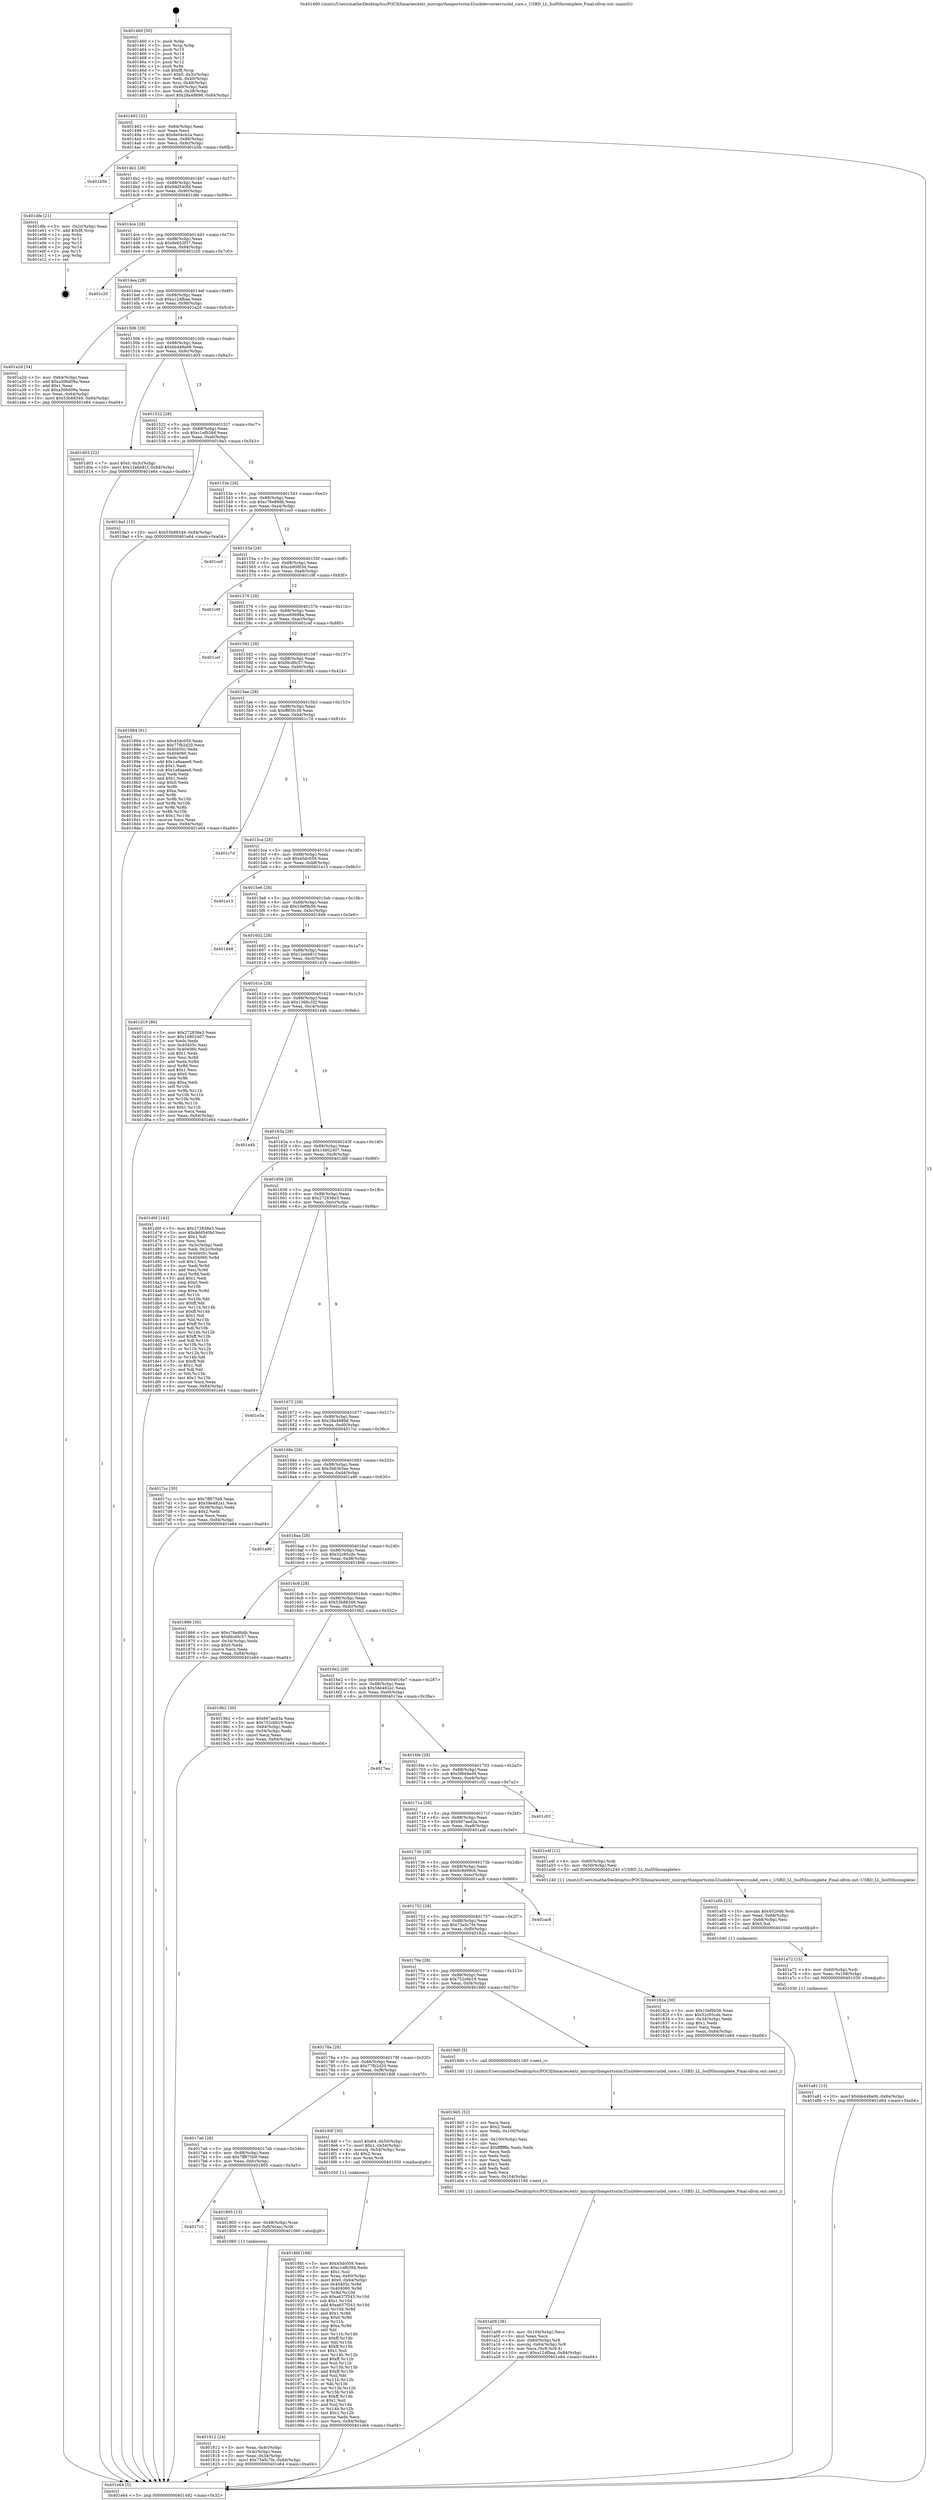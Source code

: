 digraph "0x401460" {
  label = "0x401460 (/mnt/c/Users/mathe/Desktop/tcc/POCII/binaries/extr_micropythonportsstm32usbdevcoresrcusbd_core.c_USBD_LL_IsoINIncomplete_Final-ollvm.out::main(0))"
  labelloc = "t"
  node[shape=record]

  Entry [label="",width=0.3,height=0.3,shape=circle,fillcolor=black,style=filled]
  "0x401492" [label="{
     0x401492 [32]\l
     | [instrs]\l
     &nbsp;&nbsp;0x401492 \<+6\>: mov -0x84(%rbp),%eax\l
     &nbsp;&nbsp;0x401498 \<+2\>: mov %eax,%ecx\l
     &nbsp;&nbsp;0x40149a \<+6\>: sub $0x8e04cb2a,%ecx\l
     &nbsp;&nbsp;0x4014a0 \<+6\>: mov %eax,-0x88(%rbp)\l
     &nbsp;&nbsp;0x4014a6 \<+6\>: mov %ecx,-0x8c(%rbp)\l
     &nbsp;&nbsp;0x4014ac \<+6\>: je 0000000000401b5b \<main+0x6fb\>\l
  }"]
  "0x401b5b" [label="{
     0x401b5b\l
  }", style=dashed]
  "0x4014b2" [label="{
     0x4014b2 [28]\l
     | [instrs]\l
     &nbsp;&nbsp;0x4014b2 \<+5\>: jmp 00000000004014b7 \<main+0x57\>\l
     &nbsp;&nbsp;0x4014b7 \<+6\>: mov -0x88(%rbp),%eax\l
     &nbsp;&nbsp;0x4014bd \<+5\>: sub $0x9dd540bf,%eax\l
     &nbsp;&nbsp;0x4014c2 \<+6\>: mov %eax,-0x90(%rbp)\l
     &nbsp;&nbsp;0x4014c8 \<+6\>: je 0000000000401dfe \<main+0x99e\>\l
  }"]
  Exit [label="",width=0.3,height=0.3,shape=circle,fillcolor=black,style=filled,peripheries=2]
  "0x401dfe" [label="{
     0x401dfe [21]\l
     | [instrs]\l
     &nbsp;&nbsp;0x401dfe \<+3\>: mov -0x2c(%rbp),%eax\l
     &nbsp;&nbsp;0x401e01 \<+7\>: add $0xf8,%rsp\l
     &nbsp;&nbsp;0x401e08 \<+1\>: pop %rbx\l
     &nbsp;&nbsp;0x401e09 \<+2\>: pop %r12\l
     &nbsp;&nbsp;0x401e0b \<+2\>: pop %r13\l
     &nbsp;&nbsp;0x401e0d \<+2\>: pop %r14\l
     &nbsp;&nbsp;0x401e0f \<+2\>: pop %r15\l
     &nbsp;&nbsp;0x401e11 \<+1\>: pop %rbp\l
     &nbsp;&nbsp;0x401e12 \<+1\>: ret\l
  }"]
  "0x4014ce" [label="{
     0x4014ce [28]\l
     | [instrs]\l
     &nbsp;&nbsp;0x4014ce \<+5\>: jmp 00000000004014d3 \<main+0x73\>\l
     &nbsp;&nbsp;0x4014d3 \<+6\>: mov -0x88(%rbp),%eax\l
     &nbsp;&nbsp;0x4014d9 \<+5\>: sub $0x9e653f37,%eax\l
     &nbsp;&nbsp;0x4014de \<+6\>: mov %eax,-0x94(%rbp)\l
     &nbsp;&nbsp;0x4014e4 \<+6\>: je 0000000000401c20 \<main+0x7c0\>\l
  }"]
  "0x401a81" [label="{
     0x401a81 [15]\l
     | [instrs]\l
     &nbsp;&nbsp;0x401a81 \<+10\>: movl $0xbb449a06,-0x84(%rbp)\l
     &nbsp;&nbsp;0x401a8b \<+5\>: jmp 0000000000401e64 \<main+0xa04\>\l
  }"]
  "0x401c20" [label="{
     0x401c20\l
  }", style=dashed]
  "0x4014ea" [label="{
     0x4014ea [28]\l
     | [instrs]\l
     &nbsp;&nbsp;0x4014ea \<+5\>: jmp 00000000004014ef \<main+0x8f\>\l
     &nbsp;&nbsp;0x4014ef \<+6\>: mov -0x88(%rbp),%eax\l
     &nbsp;&nbsp;0x4014f5 \<+5\>: sub $0xa124fbaa,%eax\l
     &nbsp;&nbsp;0x4014fa \<+6\>: mov %eax,-0x98(%rbp)\l
     &nbsp;&nbsp;0x401500 \<+6\>: je 0000000000401a2d \<main+0x5cd\>\l
  }"]
  "0x401a72" [label="{
     0x401a72 [15]\l
     | [instrs]\l
     &nbsp;&nbsp;0x401a72 \<+4\>: mov -0x60(%rbp),%rdi\l
     &nbsp;&nbsp;0x401a76 \<+6\>: mov %eax,-0x108(%rbp)\l
     &nbsp;&nbsp;0x401a7c \<+5\>: call 0000000000401030 \<free@plt\>\l
     | [calls]\l
     &nbsp;&nbsp;0x401030 \{1\} (unknown)\l
  }"]
  "0x401a2d" [label="{
     0x401a2d [34]\l
     | [instrs]\l
     &nbsp;&nbsp;0x401a2d \<+3\>: mov -0x64(%rbp),%eax\l
     &nbsp;&nbsp;0x401a30 \<+5\>: add $0xa306d09a,%eax\l
     &nbsp;&nbsp;0x401a35 \<+3\>: add $0x1,%eax\l
     &nbsp;&nbsp;0x401a38 \<+5\>: sub $0xa306d09a,%eax\l
     &nbsp;&nbsp;0x401a3d \<+3\>: mov %eax,-0x64(%rbp)\l
     &nbsp;&nbsp;0x401a40 \<+10\>: movl $0x53b88349,-0x84(%rbp)\l
     &nbsp;&nbsp;0x401a4a \<+5\>: jmp 0000000000401e64 \<main+0xa04\>\l
  }"]
  "0x401506" [label="{
     0x401506 [28]\l
     | [instrs]\l
     &nbsp;&nbsp;0x401506 \<+5\>: jmp 000000000040150b \<main+0xab\>\l
     &nbsp;&nbsp;0x40150b \<+6\>: mov -0x88(%rbp),%eax\l
     &nbsp;&nbsp;0x401511 \<+5\>: sub $0xbb449a06,%eax\l
     &nbsp;&nbsp;0x401516 \<+6\>: mov %eax,-0x9c(%rbp)\l
     &nbsp;&nbsp;0x40151c \<+6\>: je 0000000000401d03 \<main+0x8a3\>\l
  }"]
  "0x401a5b" [label="{
     0x401a5b [23]\l
     | [instrs]\l
     &nbsp;&nbsp;0x401a5b \<+10\>: movabs $0x4020d6,%rdi\l
     &nbsp;&nbsp;0x401a65 \<+3\>: mov %eax,-0x68(%rbp)\l
     &nbsp;&nbsp;0x401a68 \<+3\>: mov -0x68(%rbp),%esi\l
     &nbsp;&nbsp;0x401a6b \<+2\>: mov $0x0,%al\l
     &nbsp;&nbsp;0x401a6d \<+5\>: call 0000000000401040 \<printf@plt\>\l
     | [calls]\l
     &nbsp;&nbsp;0x401040 \{1\} (unknown)\l
  }"]
  "0x401d03" [label="{
     0x401d03 [22]\l
     | [instrs]\l
     &nbsp;&nbsp;0x401d03 \<+7\>: movl $0x0,-0x3c(%rbp)\l
     &nbsp;&nbsp;0x401d0a \<+10\>: movl $0x12ebb81f,-0x84(%rbp)\l
     &nbsp;&nbsp;0x401d14 \<+5\>: jmp 0000000000401e64 \<main+0xa04\>\l
  }"]
  "0x401522" [label="{
     0x401522 [28]\l
     | [instrs]\l
     &nbsp;&nbsp;0x401522 \<+5\>: jmp 0000000000401527 \<main+0xc7\>\l
     &nbsp;&nbsp;0x401527 \<+6\>: mov -0x88(%rbp),%eax\l
     &nbsp;&nbsp;0x40152d \<+5\>: sub $0xc1efb39d,%eax\l
     &nbsp;&nbsp;0x401532 \<+6\>: mov %eax,-0xa0(%rbp)\l
     &nbsp;&nbsp;0x401538 \<+6\>: je 00000000004019a3 \<main+0x543\>\l
  }"]
  "0x401a09" [label="{
     0x401a09 [36]\l
     | [instrs]\l
     &nbsp;&nbsp;0x401a09 \<+6\>: mov -0x104(%rbp),%ecx\l
     &nbsp;&nbsp;0x401a0f \<+3\>: imul %eax,%ecx\l
     &nbsp;&nbsp;0x401a12 \<+4\>: mov -0x60(%rbp),%r8\l
     &nbsp;&nbsp;0x401a16 \<+4\>: movslq -0x64(%rbp),%r9\l
     &nbsp;&nbsp;0x401a1a \<+4\>: mov %ecx,(%r8,%r9,4)\l
     &nbsp;&nbsp;0x401a1e \<+10\>: movl $0xa124fbaa,-0x84(%rbp)\l
     &nbsp;&nbsp;0x401a28 \<+5\>: jmp 0000000000401e64 \<main+0xa04\>\l
  }"]
  "0x4019a3" [label="{
     0x4019a3 [15]\l
     | [instrs]\l
     &nbsp;&nbsp;0x4019a3 \<+10\>: movl $0x53b88349,-0x84(%rbp)\l
     &nbsp;&nbsp;0x4019ad \<+5\>: jmp 0000000000401e64 \<main+0xa04\>\l
  }"]
  "0x40153e" [label="{
     0x40153e [28]\l
     | [instrs]\l
     &nbsp;&nbsp;0x40153e \<+5\>: jmp 0000000000401543 \<main+0xe3\>\l
     &nbsp;&nbsp;0x401543 \<+6\>: mov -0x88(%rbp),%eax\l
     &nbsp;&nbsp;0x401549 \<+5\>: sub $0xc76e89db,%eax\l
     &nbsp;&nbsp;0x40154e \<+6\>: mov %eax,-0xa4(%rbp)\l
     &nbsp;&nbsp;0x401554 \<+6\>: je 0000000000401ce0 \<main+0x880\>\l
  }"]
  "0x4019d5" [label="{
     0x4019d5 [52]\l
     | [instrs]\l
     &nbsp;&nbsp;0x4019d5 \<+2\>: xor %ecx,%ecx\l
     &nbsp;&nbsp;0x4019d7 \<+5\>: mov $0x2,%edx\l
     &nbsp;&nbsp;0x4019dc \<+6\>: mov %edx,-0x100(%rbp)\l
     &nbsp;&nbsp;0x4019e2 \<+1\>: cltd\l
     &nbsp;&nbsp;0x4019e3 \<+6\>: mov -0x100(%rbp),%esi\l
     &nbsp;&nbsp;0x4019e9 \<+2\>: idiv %esi\l
     &nbsp;&nbsp;0x4019eb \<+6\>: imul $0xfffffffe,%edx,%edx\l
     &nbsp;&nbsp;0x4019f1 \<+2\>: mov %ecx,%edi\l
     &nbsp;&nbsp;0x4019f3 \<+2\>: sub %edx,%edi\l
     &nbsp;&nbsp;0x4019f5 \<+2\>: mov %ecx,%edx\l
     &nbsp;&nbsp;0x4019f7 \<+3\>: sub $0x1,%edx\l
     &nbsp;&nbsp;0x4019fa \<+2\>: add %edx,%edi\l
     &nbsp;&nbsp;0x4019fc \<+2\>: sub %edi,%ecx\l
     &nbsp;&nbsp;0x4019fe \<+6\>: mov %ecx,-0x104(%rbp)\l
     &nbsp;&nbsp;0x401a04 \<+5\>: call 0000000000401160 \<next_i\>\l
     | [calls]\l
     &nbsp;&nbsp;0x401160 \{1\} (/mnt/c/Users/mathe/Desktop/tcc/POCII/binaries/extr_micropythonportsstm32usbdevcoresrcusbd_core.c_USBD_LL_IsoINIncomplete_Final-ollvm.out::next_i)\l
  }"]
  "0x401ce0" [label="{
     0x401ce0\l
  }", style=dashed]
  "0x40155a" [label="{
     0x40155a [28]\l
     | [instrs]\l
     &nbsp;&nbsp;0x40155a \<+5\>: jmp 000000000040155f \<main+0xff\>\l
     &nbsp;&nbsp;0x40155f \<+6\>: mov -0x88(%rbp),%eax\l
     &nbsp;&nbsp;0x401565 \<+5\>: sub $0xcb95f03d,%eax\l
     &nbsp;&nbsp;0x40156a \<+6\>: mov %eax,-0xa8(%rbp)\l
     &nbsp;&nbsp;0x401570 \<+6\>: je 0000000000401c9f \<main+0x83f\>\l
  }"]
  "0x4018fd" [label="{
     0x4018fd [166]\l
     | [instrs]\l
     &nbsp;&nbsp;0x4018fd \<+5\>: mov $0x45dc059,%ecx\l
     &nbsp;&nbsp;0x401902 \<+5\>: mov $0xc1efb39d,%edx\l
     &nbsp;&nbsp;0x401907 \<+3\>: mov $0x1,%sil\l
     &nbsp;&nbsp;0x40190a \<+4\>: mov %rax,-0x60(%rbp)\l
     &nbsp;&nbsp;0x40190e \<+7\>: movl $0x0,-0x64(%rbp)\l
     &nbsp;&nbsp;0x401915 \<+8\>: mov 0x40405c,%r8d\l
     &nbsp;&nbsp;0x40191d \<+8\>: mov 0x404060,%r9d\l
     &nbsp;&nbsp;0x401925 \<+3\>: mov %r8d,%r10d\l
     &nbsp;&nbsp;0x401928 \<+7\>: sub $0xa637f343,%r10d\l
     &nbsp;&nbsp;0x40192f \<+4\>: sub $0x1,%r10d\l
     &nbsp;&nbsp;0x401933 \<+7\>: add $0xa637f343,%r10d\l
     &nbsp;&nbsp;0x40193a \<+4\>: imul %r10d,%r8d\l
     &nbsp;&nbsp;0x40193e \<+4\>: and $0x1,%r8d\l
     &nbsp;&nbsp;0x401942 \<+4\>: cmp $0x0,%r8d\l
     &nbsp;&nbsp;0x401946 \<+4\>: sete %r11b\l
     &nbsp;&nbsp;0x40194a \<+4\>: cmp $0xa,%r9d\l
     &nbsp;&nbsp;0x40194e \<+3\>: setl %bl\l
     &nbsp;&nbsp;0x401951 \<+3\>: mov %r11b,%r14b\l
     &nbsp;&nbsp;0x401954 \<+4\>: xor $0xff,%r14b\l
     &nbsp;&nbsp;0x401958 \<+3\>: mov %bl,%r15b\l
     &nbsp;&nbsp;0x40195b \<+4\>: xor $0xff,%r15b\l
     &nbsp;&nbsp;0x40195f \<+4\>: xor $0x1,%sil\l
     &nbsp;&nbsp;0x401963 \<+3\>: mov %r14b,%r12b\l
     &nbsp;&nbsp;0x401966 \<+4\>: and $0xff,%r12b\l
     &nbsp;&nbsp;0x40196a \<+3\>: and %sil,%r11b\l
     &nbsp;&nbsp;0x40196d \<+3\>: mov %r15b,%r13b\l
     &nbsp;&nbsp;0x401970 \<+4\>: and $0xff,%r13b\l
     &nbsp;&nbsp;0x401974 \<+3\>: and %sil,%bl\l
     &nbsp;&nbsp;0x401977 \<+3\>: or %r11b,%r12b\l
     &nbsp;&nbsp;0x40197a \<+3\>: or %bl,%r13b\l
     &nbsp;&nbsp;0x40197d \<+3\>: xor %r13b,%r12b\l
     &nbsp;&nbsp;0x401980 \<+3\>: or %r15b,%r14b\l
     &nbsp;&nbsp;0x401983 \<+4\>: xor $0xff,%r14b\l
     &nbsp;&nbsp;0x401987 \<+4\>: or $0x1,%sil\l
     &nbsp;&nbsp;0x40198b \<+3\>: and %sil,%r14b\l
     &nbsp;&nbsp;0x40198e \<+3\>: or %r14b,%r12b\l
     &nbsp;&nbsp;0x401991 \<+4\>: test $0x1,%r12b\l
     &nbsp;&nbsp;0x401995 \<+3\>: cmovne %edx,%ecx\l
     &nbsp;&nbsp;0x401998 \<+6\>: mov %ecx,-0x84(%rbp)\l
     &nbsp;&nbsp;0x40199e \<+5\>: jmp 0000000000401e64 \<main+0xa04\>\l
  }"]
  "0x401c9f" [label="{
     0x401c9f\l
  }", style=dashed]
  "0x401576" [label="{
     0x401576 [28]\l
     | [instrs]\l
     &nbsp;&nbsp;0x401576 \<+5\>: jmp 000000000040157b \<main+0x11b\>\l
     &nbsp;&nbsp;0x40157b \<+6\>: mov -0x88(%rbp),%eax\l
     &nbsp;&nbsp;0x401581 \<+5\>: sub $0xce60698a,%eax\l
     &nbsp;&nbsp;0x401586 \<+6\>: mov %eax,-0xac(%rbp)\l
     &nbsp;&nbsp;0x40158c \<+6\>: je 0000000000401cef \<main+0x88f\>\l
  }"]
  "0x401812" [label="{
     0x401812 [24]\l
     | [instrs]\l
     &nbsp;&nbsp;0x401812 \<+3\>: mov %eax,-0x4c(%rbp)\l
     &nbsp;&nbsp;0x401815 \<+3\>: mov -0x4c(%rbp),%eax\l
     &nbsp;&nbsp;0x401818 \<+3\>: mov %eax,-0x34(%rbp)\l
     &nbsp;&nbsp;0x40181b \<+10\>: movl $0x73a5c7fe,-0x84(%rbp)\l
     &nbsp;&nbsp;0x401825 \<+5\>: jmp 0000000000401e64 \<main+0xa04\>\l
  }"]
  "0x401cef" [label="{
     0x401cef\l
  }", style=dashed]
  "0x401592" [label="{
     0x401592 [28]\l
     | [instrs]\l
     &nbsp;&nbsp;0x401592 \<+5\>: jmp 0000000000401597 \<main+0x137\>\l
     &nbsp;&nbsp;0x401597 \<+6\>: mov -0x88(%rbp),%eax\l
     &nbsp;&nbsp;0x40159d \<+5\>: sub $0xfdcd0c57,%eax\l
     &nbsp;&nbsp;0x4015a2 \<+6\>: mov %eax,-0xb0(%rbp)\l
     &nbsp;&nbsp;0x4015a8 \<+6\>: je 0000000000401884 \<main+0x424\>\l
  }"]
  "0x4017c2" [label="{
     0x4017c2\l
  }", style=dashed]
  "0x401884" [label="{
     0x401884 [91]\l
     | [instrs]\l
     &nbsp;&nbsp;0x401884 \<+5\>: mov $0x45dc059,%eax\l
     &nbsp;&nbsp;0x401889 \<+5\>: mov $0x77fb2d20,%ecx\l
     &nbsp;&nbsp;0x40188e \<+7\>: mov 0x40405c,%edx\l
     &nbsp;&nbsp;0x401895 \<+7\>: mov 0x404060,%esi\l
     &nbsp;&nbsp;0x40189c \<+2\>: mov %edx,%edi\l
     &nbsp;&nbsp;0x40189e \<+6\>: add $0x1a8aaee6,%edi\l
     &nbsp;&nbsp;0x4018a4 \<+3\>: sub $0x1,%edi\l
     &nbsp;&nbsp;0x4018a7 \<+6\>: sub $0x1a8aaee6,%edi\l
     &nbsp;&nbsp;0x4018ad \<+3\>: imul %edi,%edx\l
     &nbsp;&nbsp;0x4018b0 \<+3\>: and $0x1,%edx\l
     &nbsp;&nbsp;0x4018b3 \<+3\>: cmp $0x0,%edx\l
     &nbsp;&nbsp;0x4018b6 \<+4\>: sete %r8b\l
     &nbsp;&nbsp;0x4018ba \<+3\>: cmp $0xa,%esi\l
     &nbsp;&nbsp;0x4018bd \<+4\>: setl %r9b\l
     &nbsp;&nbsp;0x4018c1 \<+3\>: mov %r8b,%r10b\l
     &nbsp;&nbsp;0x4018c4 \<+3\>: and %r9b,%r10b\l
     &nbsp;&nbsp;0x4018c7 \<+3\>: xor %r9b,%r8b\l
     &nbsp;&nbsp;0x4018ca \<+3\>: or %r8b,%r10b\l
     &nbsp;&nbsp;0x4018cd \<+4\>: test $0x1,%r10b\l
     &nbsp;&nbsp;0x4018d1 \<+3\>: cmovne %ecx,%eax\l
     &nbsp;&nbsp;0x4018d4 \<+6\>: mov %eax,-0x84(%rbp)\l
     &nbsp;&nbsp;0x4018da \<+5\>: jmp 0000000000401e64 \<main+0xa04\>\l
  }"]
  "0x4015ae" [label="{
     0x4015ae [28]\l
     | [instrs]\l
     &nbsp;&nbsp;0x4015ae \<+5\>: jmp 00000000004015b3 \<main+0x153\>\l
     &nbsp;&nbsp;0x4015b3 \<+6\>: mov -0x88(%rbp),%eax\l
     &nbsp;&nbsp;0x4015b9 \<+5\>: sub $0xff95fc39,%eax\l
     &nbsp;&nbsp;0x4015be \<+6\>: mov %eax,-0xb4(%rbp)\l
     &nbsp;&nbsp;0x4015c4 \<+6\>: je 0000000000401c7d \<main+0x81d\>\l
  }"]
  "0x401805" [label="{
     0x401805 [13]\l
     | [instrs]\l
     &nbsp;&nbsp;0x401805 \<+4\>: mov -0x48(%rbp),%rax\l
     &nbsp;&nbsp;0x401809 \<+4\>: mov 0x8(%rax),%rdi\l
     &nbsp;&nbsp;0x40180d \<+5\>: call 0000000000401060 \<atoi@plt\>\l
     | [calls]\l
     &nbsp;&nbsp;0x401060 \{1\} (unknown)\l
  }"]
  "0x401c7d" [label="{
     0x401c7d\l
  }", style=dashed]
  "0x4015ca" [label="{
     0x4015ca [28]\l
     | [instrs]\l
     &nbsp;&nbsp;0x4015ca \<+5\>: jmp 00000000004015cf \<main+0x16f\>\l
     &nbsp;&nbsp;0x4015cf \<+6\>: mov -0x88(%rbp),%eax\l
     &nbsp;&nbsp;0x4015d5 \<+5\>: sub $0x45dc059,%eax\l
     &nbsp;&nbsp;0x4015da \<+6\>: mov %eax,-0xb8(%rbp)\l
     &nbsp;&nbsp;0x4015e0 \<+6\>: je 0000000000401e13 \<main+0x9b3\>\l
  }"]
  "0x4017a6" [label="{
     0x4017a6 [28]\l
     | [instrs]\l
     &nbsp;&nbsp;0x4017a6 \<+5\>: jmp 00000000004017ab \<main+0x34b\>\l
     &nbsp;&nbsp;0x4017ab \<+6\>: mov -0x88(%rbp),%eax\l
     &nbsp;&nbsp;0x4017b1 \<+5\>: sub $0x7ff875b9,%eax\l
     &nbsp;&nbsp;0x4017b6 \<+6\>: mov %eax,-0xfc(%rbp)\l
     &nbsp;&nbsp;0x4017bc \<+6\>: je 0000000000401805 \<main+0x3a5\>\l
  }"]
  "0x401e13" [label="{
     0x401e13\l
  }", style=dashed]
  "0x4015e6" [label="{
     0x4015e6 [28]\l
     | [instrs]\l
     &nbsp;&nbsp;0x4015e6 \<+5\>: jmp 00000000004015eb \<main+0x18b\>\l
     &nbsp;&nbsp;0x4015eb \<+6\>: mov -0x88(%rbp),%eax\l
     &nbsp;&nbsp;0x4015f1 \<+5\>: sub $0x10ef9b56,%eax\l
     &nbsp;&nbsp;0x4015f6 \<+6\>: mov %eax,-0xbc(%rbp)\l
     &nbsp;&nbsp;0x4015fc \<+6\>: je 0000000000401848 \<main+0x3e8\>\l
  }"]
  "0x4018df" [label="{
     0x4018df [30]\l
     | [instrs]\l
     &nbsp;&nbsp;0x4018df \<+7\>: movl $0x64,-0x50(%rbp)\l
     &nbsp;&nbsp;0x4018e6 \<+7\>: movl $0x1,-0x54(%rbp)\l
     &nbsp;&nbsp;0x4018ed \<+4\>: movslq -0x54(%rbp),%rax\l
     &nbsp;&nbsp;0x4018f1 \<+4\>: shl $0x2,%rax\l
     &nbsp;&nbsp;0x4018f5 \<+3\>: mov %rax,%rdi\l
     &nbsp;&nbsp;0x4018f8 \<+5\>: call 0000000000401050 \<malloc@plt\>\l
     | [calls]\l
     &nbsp;&nbsp;0x401050 \{1\} (unknown)\l
  }"]
  "0x401848" [label="{
     0x401848\l
  }", style=dashed]
  "0x401602" [label="{
     0x401602 [28]\l
     | [instrs]\l
     &nbsp;&nbsp;0x401602 \<+5\>: jmp 0000000000401607 \<main+0x1a7\>\l
     &nbsp;&nbsp;0x401607 \<+6\>: mov -0x88(%rbp),%eax\l
     &nbsp;&nbsp;0x40160d \<+5\>: sub $0x12ebb81f,%eax\l
     &nbsp;&nbsp;0x401612 \<+6\>: mov %eax,-0xc0(%rbp)\l
     &nbsp;&nbsp;0x401618 \<+6\>: je 0000000000401d19 \<main+0x8b9\>\l
  }"]
  "0x40178a" [label="{
     0x40178a [28]\l
     | [instrs]\l
     &nbsp;&nbsp;0x40178a \<+5\>: jmp 000000000040178f \<main+0x32f\>\l
     &nbsp;&nbsp;0x40178f \<+6\>: mov -0x88(%rbp),%eax\l
     &nbsp;&nbsp;0x401795 \<+5\>: sub $0x77fb2d20,%eax\l
     &nbsp;&nbsp;0x40179a \<+6\>: mov %eax,-0xf8(%rbp)\l
     &nbsp;&nbsp;0x4017a0 \<+6\>: je 00000000004018df \<main+0x47f\>\l
  }"]
  "0x401d19" [label="{
     0x401d19 [86]\l
     | [instrs]\l
     &nbsp;&nbsp;0x401d19 \<+5\>: mov $0x272838e3,%eax\l
     &nbsp;&nbsp;0x401d1e \<+5\>: mov $0x14802407,%ecx\l
     &nbsp;&nbsp;0x401d23 \<+2\>: xor %edx,%edx\l
     &nbsp;&nbsp;0x401d25 \<+7\>: mov 0x40405c,%esi\l
     &nbsp;&nbsp;0x401d2c \<+7\>: mov 0x404060,%edi\l
     &nbsp;&nbsp;0x401d33 \<+3\>: sub $0x1,%edx\l
     &nbsp;&nbsp;0x401d36 \<+3\>: mov %esi,%r8d\l
     &nbsp;&nbsp;0x401d39 \<+3\>: add %edx,%r8d\l
     &nbsp;&nbsp;0x401d3c \<+4\>: imul %r8d,%esi\l
     &nbsp;&nbsp;0x401d40 \<+3\>: and $0x1,%esi\l
     &nbsp;&nbsp;0x401d43 \<+3\>: cmp $0x0,%esi\l
     &nbsp;&nbsp;0x401d46 \<+4\>: sete %r9b\l
     &nbsp;&nbsp;0x401d4a \<+3\>: cmp $0xa,%edi\l
     &nbsp;&nbsp;0x401d4d \<+4\>: setl %r10b\l
     &nbsp;&nbsp;0x401d51 \<+3\>: mov %r9b,%r11b\l
     &nbsp;&nbsp;0x401d54 \<+3\>: and %r10b,%r11b\l
     &nbsp;&nbsp;0x401d57 \<+3\>: xor %r10b,%r9b\l
     &nbsp;&nbsp;0x401d5a \<+3\>: or %r9b,%r11b\l
     &nbsp;&nbsp;0x401d5d \<+4\>: test $0x1,%r11b\l
     &nbsp;&nbsp;0x401d61 \<+3\>: cmovne %ecx,%eax\l
     &nbsp;&nbsp;0x401d64 \<+6\>: mov %eax,-0x84(%rbp)\l
     &nbsp;&nbsp;0x401d6a \<+5\>: jmp 0000000000401e64 \<main+0xa04\>\l
  }"]
  "0x40161e" [label="{
     0x40161e [28]\l
     | [instrs]\l
     &nbsp;&nbsp;0x40161e \<+5\>: jmp 0000000000401623 \<main+0x1c3\>\l
     &nbsp;&nbsp;0x401623 \<+6\>: mov -0x88(%rbp),%eax\l
     &nbsp;&nbsp;0x401629 \<+5\>: sub $0x1366c32f,%eax\l
     &nbsp;&nbsp;0x40162e \<+6\>: mov %eax,-0xc4(%rbp)\l
     &nbsp;&nbsp;0x401634 \<+6\>: je 0000000000401e4b \<main+0x9eb\>\l
  }"]
  "0x4019d0" [label="{
     0x4019d0 [5]\l
     | [instrs]\l
     &nbsp;&nbsp;0x4019d0 \<+5\>: call 0000000000401160 \<next_i\>\l
     | [calls]\l
     &nbsp;&nbsp;0x401160 \{1\} (/mnt/c/Users/mathe/Desktop/tcc/POCII/binaries/extr_micropythonportsstm32usbdevcoresrcusbd_core.c_USBD_LL_IsoINIncomplete_Final-ollvm.out::next_i)\l
  }"]
  "0x401e4b" [label="{
     0x401e4b\l
  }", style=dashed]
  "0x40163a" [label="{
     0x40163a [28]\l
     | [instrs]\l
     &nbsp;&nbsp;0x40163a \<+5\>: jmp 000000000040163f \<main+0x1df\>\l
     &nbsp;&nbsp;0x40163f \<+6\>: mov -0x88(%rbp),%eax\l
     &nbsp;&nbsp;0x401645 \<+5\>: sub $0x14802407,%eax\l
     &nbsp;&nbsp;0x40164a \<+6\>: mov %eax,-0xc8(%rbp)\l
     &nbsp;&nbsp;0x401650 \<+6\>: je 0000000000401d6f \<main+0x90f\>\l
  }"]
  "0x40176e" [label="{
     0x40176e [28]\l
     | [instrs]\l
     &nbsp;&nbsp;0x40176e \<+5\>: jmp 0000000000401773 \<main+0x313\>\l
     &nbsp;&nbsp;0x401773 \<+6\>: mov -0x88(%rbp),%eax\l
     &nbsp;&nbsp;0x401779 \<+5\>: sub $0x752c6b19,%eax\l
     &nbsp;&nbsp;0x40177e \<+6\>: mov %eax,-0xf4(%rbp)\l
     &nbsp;&nbsp;0x401784 \<+6\>: je 00000000004019d0 \<main+0x570\>\l
  }"]
  "0x401d6f" [label="{
     0x401d6f [143]\l
     | [instrs]\l
     &nbsp;&nbsp;0x401d6f \<+5\>: mov $0x272838e3,%eax\l
     &nbsp;&nbsp;0x401d74 \<+5\>: mov $0x9dd540bf,%ecx\l
     &nbsp;&nbsp;0x401d79 \<+2\>: mov $0x1,%dl\l
     &nbsp;&nbsp;0x401d7b \<+2\>: xor %esi,%esi\l
     &nbsp;&nbsp;0x401d7d \<+3\>: mov -0x3c(%rbp),%edi\l
     &nbsp;&nbsp;0x401d80 \<+3\>: mov %edi,-0x2c(%rbp)\l
     &nbsp;&nbsp;0x401d83 \<+7\>: mov 0x40405c,%edi\l
     &nbsp;&nbsp;0x401d8a \<+8\>: mov 0x404060,%r8d\l
     &nbsp;&nbsp;0x401d92 \<+3\>: sub $0x1,%esi\l
     &nbsp;&nbsp;0x401d95 \<+3\>: mov %edi,%r9d\l
     &nbsp;&nbsp;0x401d98 \<+3\>: add %esi,%r9d\l
     &nbsp;&nbsp;0x401d9b \<+4\>: imul %r9d,%edi\l
     &nbsp;&nbsp;0x401d9f \<+3\>: and $0x1,%edi\l
     &nbsp;&nbsp;0x401da2 \<+3\>: cmp $0x0,%edi\l
     &nbsp;&nbsp;0x401da5 \<+4\>: sete %r10b\l
     &nbsp;&nbsp;0x401da9 \<+4\>: cmp $0xa,%r8d\l
     &nbsp;&nbsp;0x401dad \<+4\>: setl %r11b\l
     &nbsp;&nbsp;0x401db1 \<+3\>: mov %r10b,%bl\l
     &nbsp;&nbsp;0x401db4 \<+3\>: xor $0xff,%bl\l
     &nbsp;&nbsp;0x401db7 \<+3\>: mov %r11b,%r14b\l
     &nbsp;&nbsp;0x401dba \<+4\>: xor $0xff,%r14b\l
     &nbsp;&nbsp;0x401dbe \<+3\>: xor $0x1,%dl\l
     &nbsp;&nbsp;0x401dc1 \<+3\>: mov %bl,%r15b\l
     &nbsp;&nbsp;0x401dc4 \<+4\>: and $0xff,%r15b\l
     &nbsp;&nbsp;0x401dc8 \<+3\>: and %dl,%r10b\l
     &nbsp;&nbsp;0x401dcb \<+3\>: mov %r14b,%r12b\l
     &nbsp;&nbsp;0x401dce \<+4\>: and $0xff,%r12b\l
     &nbsp;&nbsp;0x401dd2 \<+3\>: and %dl,%r11b\l
     &nbsp;&nbsp;0x401dd5 \<+3\>: or %r10b,%r15b\l
     &nbsp;&nbsp;0x401dd8 \<+3\>: or %r11b,%r12b\l
     &nbsp;&nbsp;0x401ddb \<+3\>: xor %r12b,%r15b\l
     &nbsp;&nbsp;0x401dde \<+3\>: or %r14b,%bl\l
     &nbsp;&nbsp;0x401de1 \<+3\>: xor $0xff,%bl\l
     &nbsp;&nbsp;0x401de4 \<+3\>: or $0x1,%dl\l
     &nbsp;&nbsp;0x401de7 \<+2\>: and %dl,%bl\l
     &nbsp;&nbsp;0x401de9 \<+3\>: or %bl,%r15b\l
     &nbsp;&nbsp;0x401dec \<+4\>: test $0x1,%r15b\l
     &nbsp;&nbsp;0x401df0 \<+3\>: cmovne %ecx,%eax\l
     &nbsp;&nbsp;0x401df3 \<+6\>: mov %eax,-0x84(%rbp)\l
     &nbsp;&nbsp;0x401df9 \<+5\>: jmp 0000000000401e64 \<main+0xa04\>\l
  }"]
  "0x401656" [label="{
     0x401656 [28]\l
     | [instrs]\l
     &nbsp;&nbsp;0x401656 \<+5\>: jmp 000000000040165b \<main+0x1fb\>\l
     &nbsp;&nbsp;0x40165b \<+6\>: mov -0x88(%rbp),%eax\l
     &nbsp;&nbsp;0x401661 \<+5\>: sub $0x272838e3,%eax\l
     &nbsp;&nbsp;0x401666 \<+6\>: mov %eax,-0xcc(%rbp)\l
     &nbsp;&nbsp;0x40166c \<+6\>: je 0000000000401e5a \<main+0x9fa\>\l
  }"]
  "0x40182a" [label="{
     0x40182a [30]\l
     | [instrs]\l
     &nbsp;&nbsp;0x40182a \<+5\>: mov $0x10ef9b56,%eax\l
     &nbsp;&nbsp;0x40182f \<+5\>: mov $0x52c95cde,%ecx\l
     &nbsp;&nbsp;0x401834 \<+3\>: mov -0x34(%rbp),%edx\l
     &nbsp;&nbsp;0x401837 \<+3\>: cmp $0x1,%edx\l
     &nbsp;&nbsp;0x40183a \<+3\>: cmovl %ecx,%eax\l
     &nbsp;&nbsp;0x40183d \<+6\>: mov %eax,-0x84(%rbp)\l
     &nbsp;&nbsp;0x401843 \<+5\>: jmp 0000000000401e64 \<main+0xa04\>\l
  }"]
  "0x401e5a" [label="{
     0x401e5a\l
  }", style=dashed]
  "0x401672" [label="{
     0x401672 [28]\l
     | [instrs]\l
     &nbsp;&nbsp;0x401672 \<+5\>: jmp 0000000000401677 \<main+0x217\>\l
     &nbsp;&nbsp;0x401677 \<+6\>: mov -0x88(%rbp),%eax\l
     &nbsp;&nbsp;0x40167d \<+5\>: sub $0x28a48898,%eax\l
     &nbsp;&nbsp;0x401682 \<+6\>: mov %eax,-0xd0(%rbp)\l
     &nbsp;&nbsp;0x401688 \<+6\>: je 00000000004017cc \<main+0x36c\>\l
  }"]
  "0x401752" [label="{
     0x401752 [28]\l
     | [instrs]\l
     &nbsp;&nbsp;0x401752 \<+5\>: jmp 0000000000401757 \<main+0x2f7\>\l
     &nbsp;&nbsp;0x401757 \<+6\>: mov -0x88(%rbp),%eax\l
     &nbsp;&nbsp;0x40175d \<+5\>: sub $0x73a5c7fe,%eax\l
     &nbsp;&nbsp;0x401762 \<+6\>: mov %eax,-0xf0(%rbp)\l
     &nbsp;&nbsp;0x401768 \<+6\>: je 000000000040182a \<main+0x3ca\>\l
  }"]
  "0x4017cc" [label="{
     0x4017cc [30]\l
     | [instrs]\l
     &nbsp;&nbsp;0x4017cc \<+5\>: mov $0x7ff875b9,%eax\l
     &nbsp;&nbsp;0x4017d1 \<+5\>: mov $0x58e482a1,%ecx\l
     &nbsp;&nbsp;0x4017d6 \<+3\>: mov -0x38(%rbp),%edx\l
     &nbsp;&nbsp;0x4017d9 \<+3\>: cmp $0x2,%edx\l
     &nbsp;&nbsp;0x4017dc \<+3\>: cmovne %ecx,%eax\l
     &nbsp;&nbsp;0x4017df \<+6\>: mov %eax,-0x84(%rbp)\l
     &nbsp;&nbsp;0x4017e5 \<+5\>: jmp 0000000000401e64 \<main+0xa04\>\l
  }"]
  "0x40168e" [label="{
     0x40168e [28]\l
     | [instrs]\l
     &nbsp;&nbsp;0x40168e \<+5\>: jmp 0000000000401693 \<main+0x233\>\l
     &nbsp;&nbsp;0x401693 \<+6\>: mov -0x88(%rbp),%eax\l
     &nbsp;&nbsp;0x401699 \<+5\>: sub $0x3b63b5ee,%eax\l
     &nbsp;&nbsp;0x40169e \<+6\>: mov %eax,-0xd4(%rbp)\l
     &nbsp;&nbsp;0x4016a4 \<+6\>: je 0000000000401a90 \<main+0x630\>\l
  }"]
  "0x401e64" [label="{
     0x401e64 [5]\l
     | [instrs]\l
     &nbsp;&nbsp;0x401e64 \<+5\>: jmp 0000000000401492 \<main+0x32\>\l
  }"]
  "0x401460" [label="{
     0x401460 [50]\l
     | [instrs]\l
     &nbsp;&nbsp;0x401460 \<+1\>: push %rbp\l
     &nbsp;&nbsp;0x401461 \<+3\>: mov %rsp,%rbp\l
     &nbsp;&nbsp;0x401464 \<+2\>: push %r15\l
     &nbsp;&nbsp;0x401466 \<+2\>: push %r14\l
     &nbsp;&nbsp;0x401468 \<+2\>: push %r13\l
     &nbsp;&nbsp;0x40146a \<+2\>: push %r12\l
     &nbsp;&nbsp;0x40146c \<+1\>: push %rbx\l
     &nbsp;&nbsp;0x40146d \<+7\>: sub $0xf8,%rsp\l
     &nbsp;&nbsp;0x401474 \<+7\>: movl $0x0,-0x3c(%rbp)\l
     &nbsp;&nbsp;0x40147b \<+3\>: mov %edi,-0x40(%rbp)\l
     &nbsp;&nbsp;0x40147e \<+4\>: mov %rsi,-0x48(%rbp)\l
     &nbsp;&nbsp;0x401482 \<+3\>: mov -0x40(%rbp),%edi\l
     &nbsp;&nbsp;0x401485 \<+3\>: mov %edi,-0x38(%rbp)\l
     &nbsp;&nbsp;0x401488 \<+10\>: movl $0x28a48898,-0x84(%rbp)\l
  }"]
  "0x401ac8" [label="{
     0x401ac8\l
  }", style=dashed]
  "0x401a90" [label="{
     0x401a90\l
  }", style=dashed]
  "0x4016aa" [label="{
     0x4016aa [28]\l
     | [instrs]\l
     &nbsp;&nbsp;0x4016aa \<+5\>: jmp 00000000004016af \<main+0x24f\>\l
     &nbsp;&nbsp;0x4016af \<+6\>: mov -0x88(%rbp),%eax\l
     &nbsp;&nbsp;0x4016b5 \<+5\>: sub $0x52c95cde,%eax\l
     &nbsp;&nbsp;0x4016ba \<+6\>: mov %eax,-0xd8(%rbp)\l
     &nbsp;&nbsp;0x4016c0 \<+6\>: je 0000000000401866 \<main+0x406\>\l
  }"]
  "0x401736" [label="{
     0x401736 [28]\l
     | [instrs]\l
     &nbsp;&nbsp;0x401736 \<+5\>: jmp 000000000040173b \<main+0x2db\>\l
     &nbsp;&nbsp;0x40173b \<+6\>: mov -0x88(%rbp),%eax\l
     &nbsp;&nbsp;0x401741 \<+5\>: sub $0x6c9d99c6,%eax\l
     &nbsp;&nbsp;0x401746 \<+6\>: mov %eax,-0xec(%rbp)\l
     &nbsp;&nbsp;0x40174c \<+6\>: je 0000000000401ac8 \<main+0x668\>\l
  }"]
  "0x401866" [label="{
     0x401866 [30]\l
     | [instrs]\l
     &nbsp;&nbsp;0x401866 \<+5\>: mov $0xc76e89db,%eax\l
     &nbsp;&nbsp;0x40186b \<+5\>: mov $0xfdcd0c57,%ecx\l
     &nbsp;&nbsp;0x401870 \<+3\>: mov -0x34(%rbp),%edx\l
     &nbsp;&nbsp;0x401873 \<+3\>: cmp $0x0,%edx\l
     &nbsp;&nbsp;0x401876 \<+3\>: cmove %ecx,%eax\l
     &nbsp;&nbsp;0x401879 \<+6\>: mov %eax,-0x84(%rbp)\l
     &nbsp;&nbsp;0x40187f \<+5\>: jmp 0000000000401e64 \<main+0xa04\>\l
  }"]
  "0x4016c6" [label="{
     0x4016c6 [28]\l
     | [instrs]\l
     &nbsp;&nbsp;0x4016c6 \<+5\>: jmp 00000000004016cb \<main+0x26b\>\l
     &nbsp;&nbsp;0x4016cb \<+6\>: mov -0x88(%rbp),%eax\l
     &nbsp;&nbsp;0x4016d1 \<+5\>: sub $0x53b88349,%eax\l
     &nbsp;&nbsp;0x4016d6 \<+6\>: mov %eax,-0xdc(%rbp)\l
     &nbsp;&nbsp;0x4016dc \<+6\>: je 00000000004019b2 \<main+0x552\>\l
  }"]
  "0x401a4f" [label="{
     0x401a4f [12]\l
     | [instrs]\l
     &nbsp;&nbsp;0x401a4f \<+4\>: mov -0x60(%rbp),%rdi\l
     &nbsp;&nbsp;0x401a53 \<+3\>: mov -0x50(%rbp),%esi\l
     &nbsp;&nbsp;0x401a56 \<+5\>: call 0000000000401240 \<USBD_LL_IsoINIncomplete\>\l
     | [calls]\l
     &nbsp;&nbsp;0x401240 \{1\} (/mnt/c/Users/mathe/Desktop/tcc/POCII/binaries/extr_micropythonportsstm32usbdevcoresrcusbd_core.c_USBD_LL_IsoINIncomplete_Final-ollvm.out::USBD_LL_IsoINIncomplete)\l
  }"]
  "0x4019b2" [label="{
     0x4019b2 [30]\l
     | [instrs]\l
     &nbsp;&nbsp;0x4019b2 \<+5\>: mov $0x667aed3a,%eax\l
     &nbsp;&nbsp;0x4019b7 \<+5\>: mov $0x752c6b19,%ecx\l
     &nbsp;&nbsp;0x4019bc \<+3\>: mov -0x64(%rbp),%edx\l
     &nbsp;&nbsp;0x4019bf \<+3\>: cmp -0x54(%rbp),%edx\l
     &nbsp;&nbsp;0x4019c2 \<+3\>: cmovl %ecx,%eax\l
     &nbsp;&nbsp;0x4019c5 \<+6\>: mov %eax,-0x84(%rbp)\l
     &nbsp;&nbsp;0x4019cb \<+5\>: jmp 0000000000401e64 \<main+0xa04\>\l
  }"]
  "0x4016e2" [label="{
     0x4016e2 [28]\l
     | [instrs]\l
     &nbsp;&nbsp;0x4016e2 \<+5\>: jmp 00000000004016e7 \<main+0x287\>\l
     &nbsp;&nbsp;0x4016e7 \<+6\>: mov -0x88(%rbp),%eax\l
     &nbsp;&nbsp;0x4016ed \<+5\>: sub $0x58e482a1,%eax\l
     &nbsp;&nbsp;0x4016f2 \<+6\>: mov %eax,-0xe0(%rbp)\l
     &nbsp;&nbsp;0x4016f8 \<+6\>: je 00000000004017ea \<main+0x38a\>\l
  }"]
  "0x40171a" [label="{
     0x40171a [28]\l
     | [instrs]\l
     &nbsp;&nbsp;0x40171a \<+5\>: jmp 000000000040171f \<main+0x2bf\>\l
     &nbsp;&nbsp;0x40171f \<+6\>: mov -0x88(%rbp),%eax\l
     &nbsp;&nbsp;0x401725 \<+5\>: sub $0x667aed3a,%eax\l
     &nbsp;&nbsp;0x40172a \<+6\>: mov %eax,-0xe8(%rbp)\l
     &nbsp;&nbsp;0x401730 \<+6\>: je 0000000000401a4f \<main+0x5ef\>\l
  }"]
  "0x4017ea" [label="{
     0x4017ea\l
  }", style=dashed]
  "0x4016fe" [label="{
     0x4016fe [28]\l
     | [instrs]\l
     &nbsp;&nbsp;0x4016fe \<+5\>: jmp 0000000000401703 \<main+0x2a3\>\l
     &nbsp;&nbsp;0x401703 \<+6\>: mov -0x88(%rbp),%eax\l
     &nbsp;&nbsp;0x401709 \<+5\>: sub $0x5f649ed9,%eax\l
     &nbsp;&nbsp;0x40170e \<+6\>: mov %eax,-0xe4(%rbp)\l
     &nbsp;&nbsp;0x401714 \<+6\>: je 0000000000401c02 \<main+0x7a2\>\l
  }"]
  "0x401c02" [label="{
     0x401c02\l
  }", style=dashed]
  Entry -> "0x401460" [label=" 1"]
  "0x401492" -> "0x401b5b" [label=" 0"]
  "0x401492" -> "0x4014b2" [label=" 16"]
  "0x401dfe" -> Exit [label=" 1"]
  "0x4014b2" -> "0x401dfe" [label=" 1"]
  "0x4014b2" -> "0x4014ce" [label=" 15"]
  "0x401d6f" -> "0x401e64" [label=" 1"]
  "0x4014ce" -> "0x401c20" [label=" 0"]
  "0x4014ce" -> "0x4014ea" [label=" 15"]
  "0x401d19" -> "0x401e64" [label=" 1"]
  "0x4014ea" -> "0x401a2d" [label=" 1"]
  "0x4014ea" -> "0x401506" [label=" 14"]
  "0x401d03" -> "0x401e64" [label=" 1"]
  "0x401506" -> "0x401d03" [label=" 1"]
  "0x401506" -> "0x401522" [label=" 13"]
  "0x401a81" -> "0x401e64" [label=" 1"]
  "0x401522" -> "0x4019a3" [label=" 1"]
  "0x401522" -> "0x40153e" [label=" 12"]
  "0x401a72" -> "0x401a81" [label=" 1"]
  "0x40153e" -> "0x401ce0" [label=" 0"]
  "0x40153e" -> "0x40155a" [label=" 12"]
  "0x401a5b" -> "0x401a72" [label=" 1"]
  "0x40155a" -> "0x401c9f" [label=" 0"]
  "0x40155a" -> "0x401576" [label=" 12"]
  "0x401a4f" -> "0x401a5b" [label=" 1"]
  "0x401576" -> "0x401cef" [label=" 0"]
  "0x401576" -> "0x401592" [label=" 12"]
  "0x401a2d" -> "0x401e64" [label=" 1"]
  "0x401592" -> "0x401884" [label=" 1"]
  "0x401592" -> "0x4015ae" [label=" 11"]
  "0x401a09" -> "0x401e64" [label=" 1"]
  "0x4015ae" -> "0x401c7d" [label=" 0"]
  "0x4015ae" -> "0x4015ca" [label=" 11"]
  "0x4019d5" -> "0x401a09" [label=" 1"]
  "0x4015ca" -> "0x401e13" [label=" 0"]
  "0x4015ca" -> "0x4015e6" [label=" 11"]
  "0x4019b2" -> "0x401e64" [label=" 2"]
  "0x4015e6" -> "0x401848" [label=" 0"]
  "0x4015e6" -> "0x401602" [label=" 11"]
  "0x4019a3" -> "0x401e64" [label=" 1"]
  "0x401602" -> "0x401d19" [label=" 1"]
  "0x401602" -> "0x40161e" [label=" 10"]
  "0x4018df" -> "0x4018fd" [label=" 1"]
  "0x40161e" -> "0x401e4b" [label=" 0"]
  "0x40161e" -> "0x40163a" [label=" 10"]
  "0x401884" -> "0x401e64" [label=" 1"]
  "0x40163a" -> "0x401d6f" [label=" 1"]
  "0x40163a" -> "0x401656" [label=" 9"]
  "0x40182a" -> "0x401e64" [label=" 1"]
  "0x401656" -> "0x401e5a" [label=" 0"]
  "0x401656" -> "0x401672" [label=" 9"]
  "0x401812" -> "0x401e64" [label=" 1"]
  "0x401672" -> "0x4017cc" [label=" 1"]
  "0x401672" -> "0x40168e" [label=" 8"]
  "0x4017cc" -> "0x401e64" [label=" 1"]
  "0x401460" -> "0x401492" [label=" 1"]
  "0x401e64" -> "0x401492" [label=" 15"]
  "0x4017a6" -> "0x4017c2" [label=" 0"]
  "0x40168e" -> "0x401a90" [label=" 0"]
  "0x40168e" -> "0x4016aa" [label=" 8"]
  "0x4017a6" -> "0x401805" [label=" 1"]
  "0x4016aa" -> "0x401866" [label=" 1"]
  "0x4016aa" -> "0x4016c6" [label=" 7"]
  "0x40178a" -> "0x4017a6" [label=" 1"]
  "0x4016c6" -> "0x4019b2" [label=" 2"]
  "0x4016c6" -> "0x4016e2" [label=" 5"]
  "0x40178a" -> "0x4018df" [label=" 1"]
  "0x4016e2" -> "0x4017ea" [label=" 0"]
  "0x4016e2" -> "0x4016fe" [label=" 5"]
  "0x40176e" -> "0x40178a" [label=" 2"]
  "0x4016fe" -> "0x401c02" [label=" 0"]
  "0x4016fe" -> "0x40171a" [label=" 5"]
  "0x4018fd" -> "0x401e64" [label=" 1"]
  "0x40171a" -> "0x401a4f" [label=" 1"]
  "0x40171a" -> "0x401736" [label=" 4"]
  "0x4019d0" -> "0x4019d5" [label=" 1"]
  "0x401736" -> "0x401ac8" [label=" 0"]
  "0x401736" -> "0x401752" [label=" 4"]
  "0x401805" -> "0x401812" [label=" 1"]
  "0x401752" -> "0x40182a" [label=" 1"]
  "0x401752" -> "0x40176e" [label=" 3"]
  "0x401866" -> "0x401e64" [label=" 1"]
  "0x40176e" -> "0x4019d0" [label=" 1"]
}
